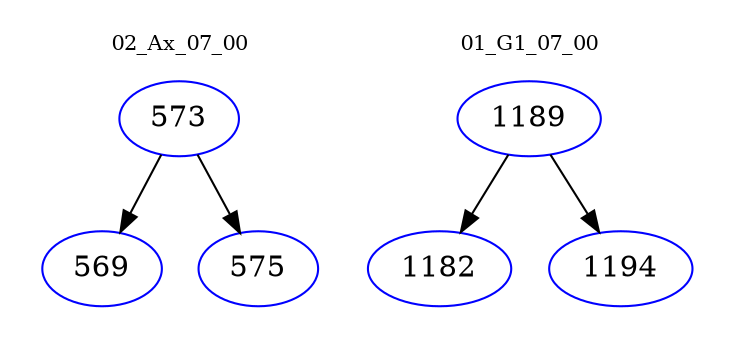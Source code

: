 digraph{
subgraph cluster_0 {
color = white
label = "02_Ax_07_00";
fontsize=10;
T0_573 [label="573", color="blue"]
T0_573 -> T0_569 [color="black"]
T0_569 [label="569", color="blue"]
T0_573 -> T0_575 [color="black"]
T0_575 [label="575", color="blue"]
}
subgraph cluster_1 {
color = white
label = "01_G1_07_00";
fontsize=10;
T1_1189 [label="1189", color="blue"]
T1_1189 -> T1_1182 [color="black"]
T1_1182 [label="1182", color="blue"]
T1_1189 -> T1_1194 [color="black"]
T1_1194 [label="1194", color="blue"]
}
}
